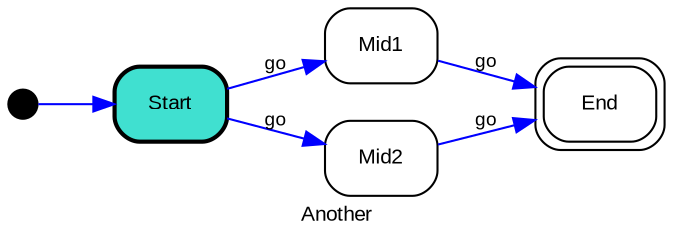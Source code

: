 digraph list {
label=Another;
fontname=Arial;
fontsize=10;
rankdir=LR;
i [shape=circle, style=filled, fontsize=1, fixedsize=true, width=0.2, height=0.2, fillcolor=black];
i -> start [label="", color=blue, fontname=Arial, fontsize=9];
start [label=Start, shape=rectangle, style="rounded, filled", fontname=Arial, fontsize=10, peripheries=1, penwidth=2, fillcolor=turquoise];
start -> mid1 [label=go, color=blue, fontname=Arial, fontsize=9];
start -> mid2 [label=go, color=blue, fontname=Arial, fontsize=9];
mid1 [label=Mid1, shape=rectangle, style="rounded, filled", fontname=Arial, fontsize=10, peripheries=1, fillcolor=white];
mid1 -> end [label=go, color=blue, fontname=Arial, fontsize=9];
mid2 [label=Mid2, shape=rectangle, style="rounded, filled", fontname=Arial, fontsize=10, peripheries=1, fillcolor=white];
mid2 -> end [label=go, color=blue, fontname=Arial, fontsize=9];
end [label=End, shape=rectangle, style="rounded, filled", fontname=Arial, fontsize=10, peripheries=2, fillcolor=white];
}
